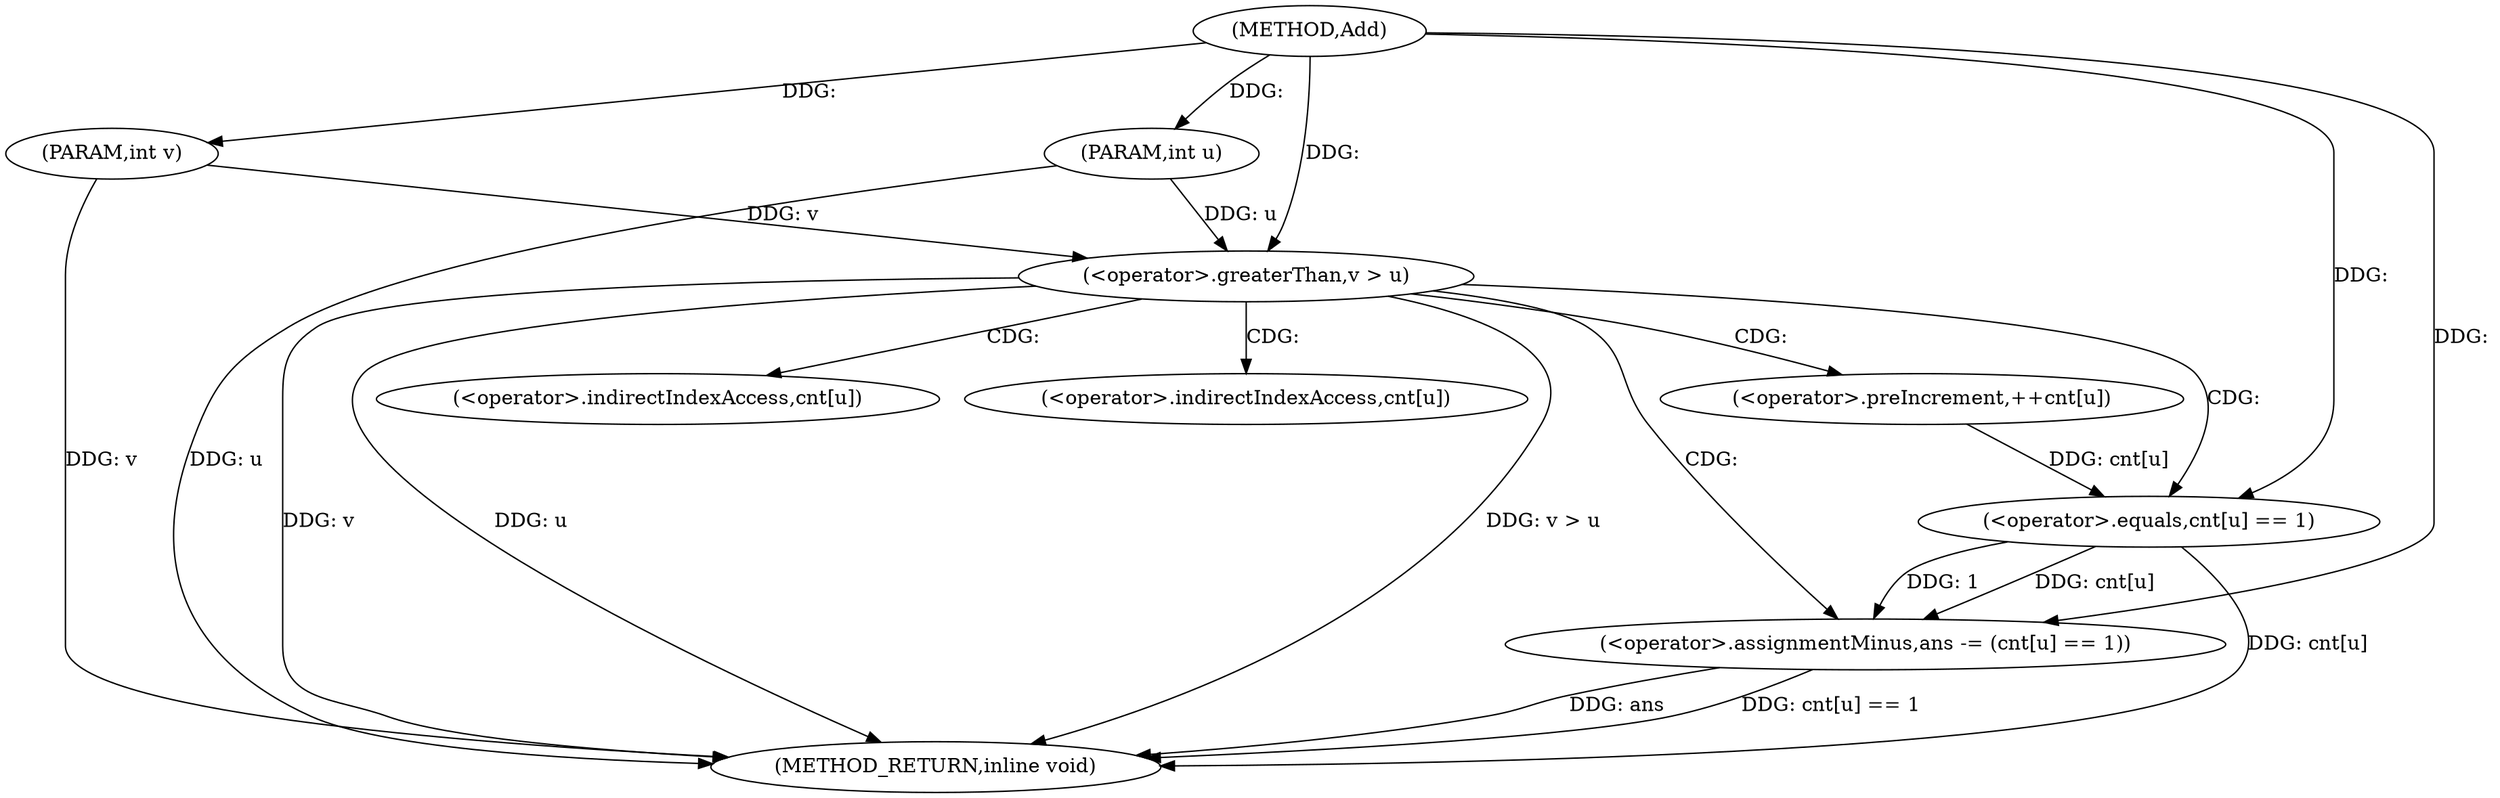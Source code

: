 digraph "Add" {  
"1000155" [label = "(METHOD,Add)" ]
"1000175" [label = "(METHOD_RETURN,inline void)" ]
"1000156" [label = "(PARAM,int u)" ]
"1000157" [label = "(PARAM,int v)" ]
"1000160" [label = "(<operator>.greaterThan,v > u)" ]
"1000164" [label = "(<operator>.preIncrement,++cnt[u])" ]
"1000168" [label = "(<operator>.assignmentMinus,ans -= (cnt[u] == 1))" ]
"1000170" [label = "(<operator>.equals,cnt[u] == 1)" ]
"1000165" [label = "(<operator>.indirectIndexAccess,cnt[u])" ]
"1000171" [label = "(<operator>.indirectIndexAccess,cnt[u])" ]
  "1000156" -> "1000175"  [ label = "DDG: u"] 
  "1000157" -> "1000175"  [ label = "DDG: v"] 
  "1000160" -> "1000175"  [ label = "DDG: v"] 
  "1000160" -> "1000175"  [ label = "DDG: u"] 
  "1000160" -> "1000175"  [ label = "DDG: v > u"] 
  "1000170" -> "1000175"  [ label = "DDG: cnt[u]"] 
  "1000168" -> "1000175"  [ label = "DDG: cnt[u] == 1"] 
  "1000168" -> "1000175"  [ label = "DDG: ans"] 
  "1000155" -> "1000156"  [ label = "DDG: "] 
  "1000155" -> "1000157"  [ label = "DDG: "] 
  "1000157" -> "1000160"  [ label = "DDG: v"] 
  "1000155" -> "1000160"  [ label = "DDG: "] 
  "1000156" -> "1000160"  [ label = "DDG: u"] 
  "1000170" -> "1000168"  [ label = "DDG: cnt[u]"] 
  "1000170" -> "1000168"  [ label = "DDG: 1"] 
  "1000155" -> "1000168"  [ label = "DDG: "] 
  "1000164" -> "1000170"  [ label = "DDG: cnt[u]"] 
  "1000155" -> "1000170"  [ label = "DDG: "] 
  "1000160" -> "1000168"  [ label = "CDG: "] 
  "1000160" -> "1000164"  [ label = "CDG: "] 
  "1000160" -> "1000170"  [ label = "CDG: "] 
  "1000160" -> "1000171"  [ label = "CDG: "] 
  "1000160" -> "1000165"  [ label = "CDG: "] 
}
